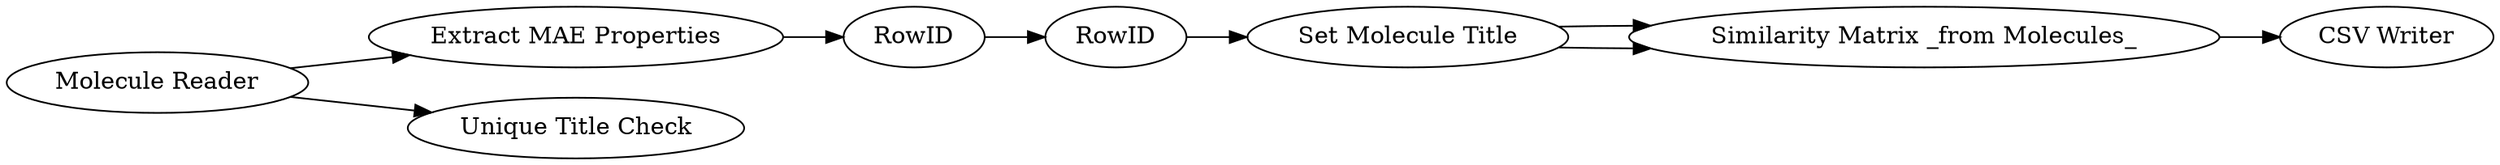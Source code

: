 digraph {
	8182 [label="Extract MAE Properties"]
	8187 [label="Molecule Reader"]
	8188 [label="Similarity Matrix _from Molecules_"]
	8190 [label="Set Molecule Title"]
	8191 [label="Unique Title Check"]
	8192 [label=RowID]
	8193 [label=RowID]
	8387 [label="CSV Writer"]
	8182 -> 8192
	8187 -> 8191
	8187 -> 8182
	8188 -> 8387
	8190 -> 8188
	8190 -> 8188
	8192 -> 8193
	8193 -> 8190
	rankdir=LR
}
